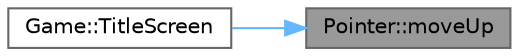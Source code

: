 digraph "Pointer::moveUp"
{
 // LATEX_PDF_SIZE
  bgcolor="transparent";
  edge [fontname=Helvetica,fontsize=10,labelfontname=Helvetica,labelfontsize=10];
  node [fontname=Helvetica,fontsize=10,shape=box,height=0.2,width=0.4];
  rankdir="RL";
  Node1 [id="Node000001",label="Pointer::moveUp",height=0.2,width=0.4,color="gray40", fillcolor="grey60", style="filled", fontcolor="black",tooltip="Moves the selection pointer up."];
  Node1 -> Node2 [id="edge1_Node000001_Node000002",dir="back",color="steelblue1",style="solid",tooltip=" "];
  Node2 [id="Node000002",label="Game::TitleScreen",height=0.2,width=0.4,color="grey40", fillcolor="white", style="filled",URL="$class_game.html#afbd2a10283d47cdc5057fb3d957a944d",tooltip="Displays the title screen."];
}
